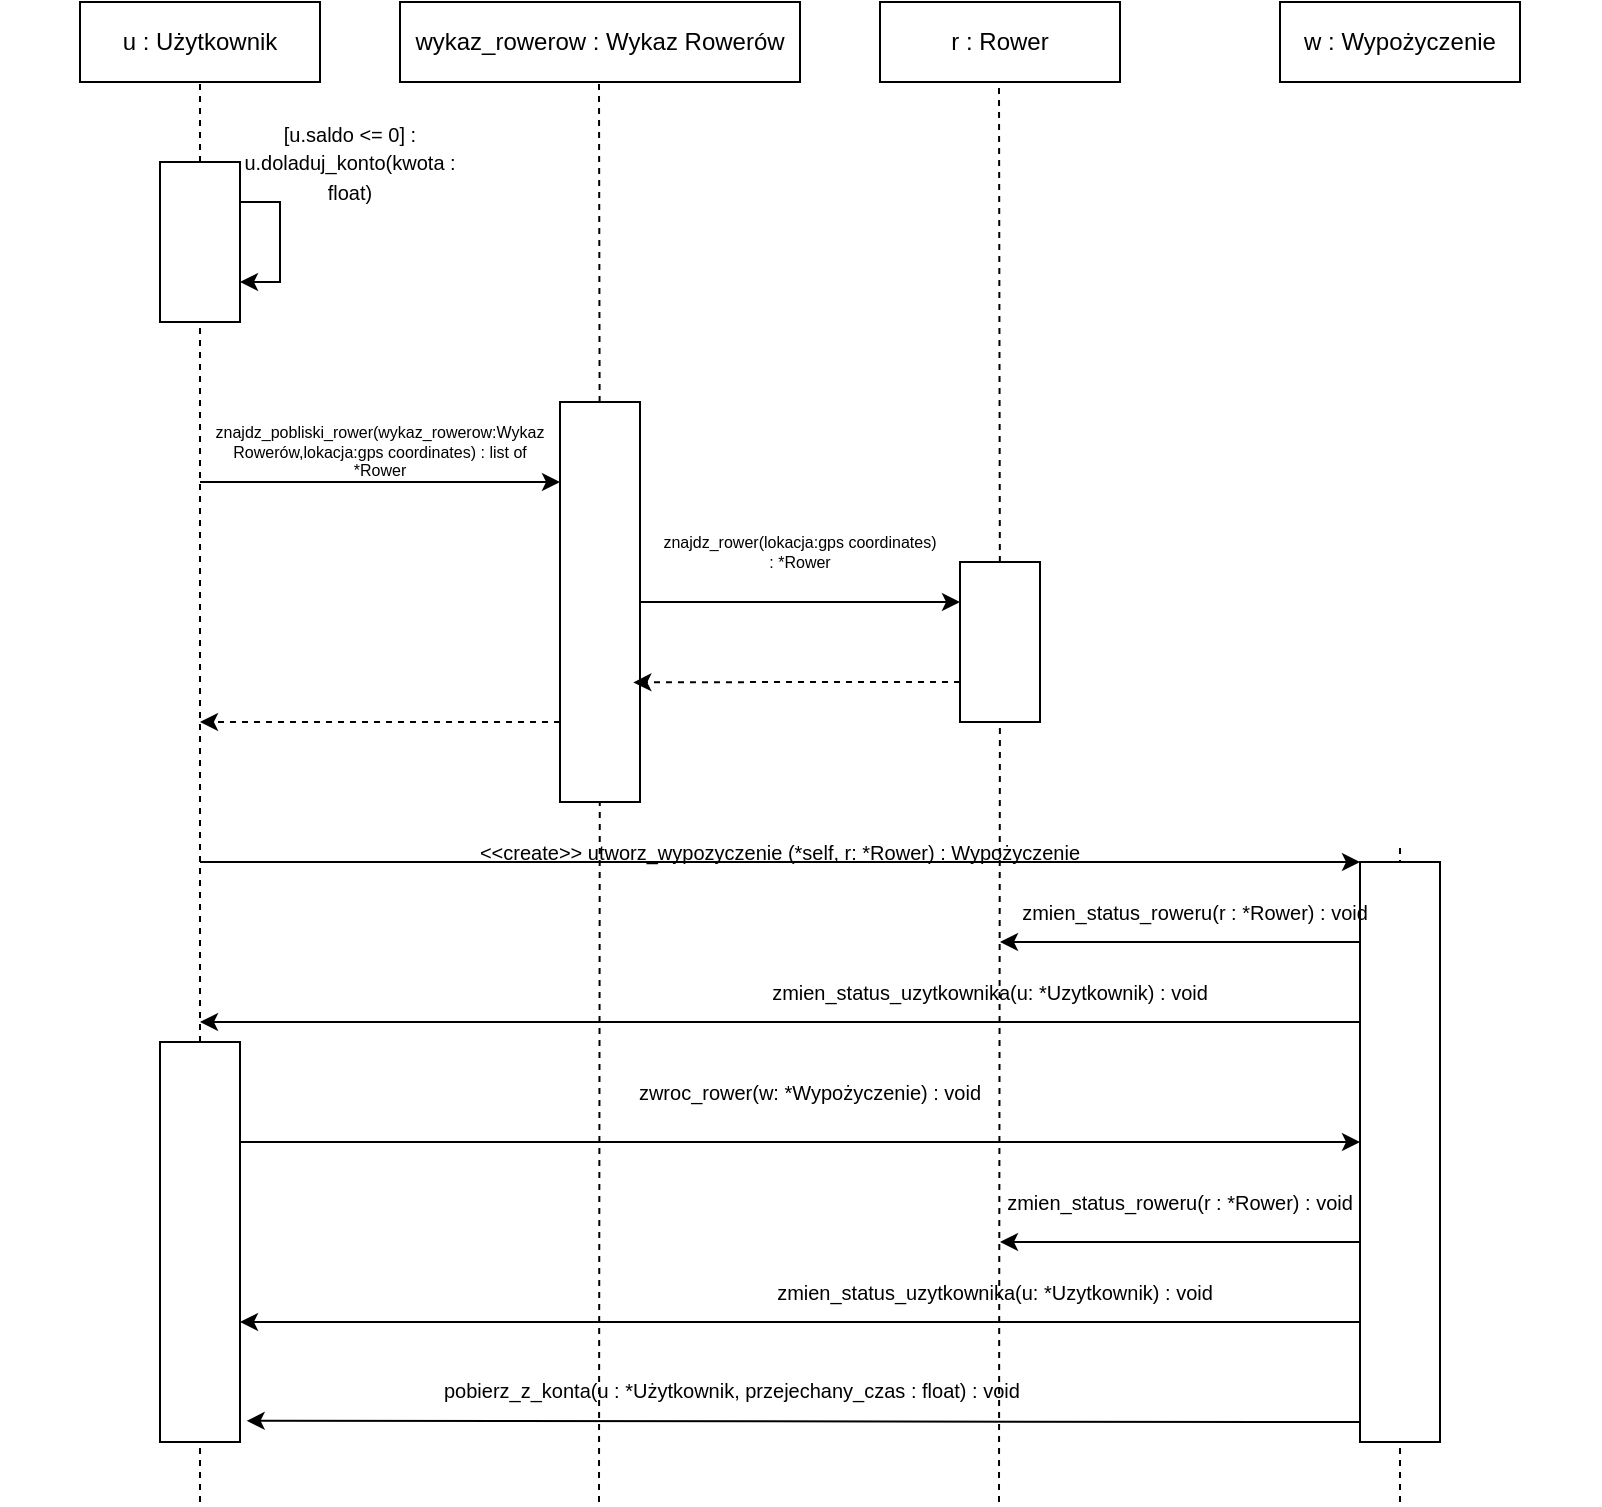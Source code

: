 <mxfile version="26.0.6">
  <diagram name="Page-1" id="w8cEdWqZR_Wx36k4Sc1c">
    <mxGraphModel dx="600" dy="329" grid="1" gridSize="10" guides="1" tooltips="1" connect="1" arrows="1" fold="1" page="1" pageScale="1" pageWidth="827" pageHeight="1169" math="0" shadow="0">
      <root>
        <mxCell id="0" />
        <mxCell id="1" parent="0" />
        <mxCell id="KM6Y3mVUqvjQru7paMrh-1" value="u : Użytkownik" style="text;html=1;align=center;verticalAlign=middle;whiteSpace=wrap;rounded=0;" parent="1" vertex="1">
          <mxGeometry width="200" height="40" as="geometry" />
        </mxCell>
        <mxCell id="KM6Y3mVUqvjQru7paMrh-2" value="wykaz_rowerow : Wykaz Rowerów" style="text;html=1;align=center;verticalAlign=middle;whiteSpace=wrap;rounded=0;" parent="1" vertex="1">
          <mxGeometry x="200" width="200" height="40" as="geometry" />
        </mxCell>
        <mxCell id="KM6Y3mVUqvjQru7paMrh-3" value="r : Rower" style="text;html=1;align=center;verticalAlign=middle;whiteSpace=wrap;rounded=0;" parent="1" vertex="1">
          <mxGeometry x="400" width="200" height="40" as="geometry" />
        </mxCell>
        <mxCell id="KM6Y3mVUqvjQru7paMrh-4" value="w : Wypożyczenie" style="text;html=1;align=center;verticalAlign=middle;whiteSpace=wrap;rounded=0;" parent="1" vertex="1">
          <mxGeometry x="600" width="200" height="40" as="geometry" />
        </mxCell>
        <mxCell id="KM6Y3mVUqvjQru7paMrh-5" value="" style="endArrow=none;dashed=1;html=1;rounded=0;" parent="1" source="KM6Y3mVUqvjQru7paMrh-9" edge="1">
          <mxGeometry width="50" height="50" relative="1" as="geometry">
            <mxPoint x="100" y="750" as="sourcePoint" />
            <mxPoint x="100" y="40" as="targetPoint" />
          </mxGeometry>
        </mxCell>
        <mxCell id="KM6Y3mVUqvjQru7paMrh-6" value="" style="endArrow=none;dashed=1;html=1;rounded=0;" parent="1" source="KM6Y3mVUqvjQru7paMrh-16" edge="1">
          <mxGeometry width="50" height="50" relative="1" as="geometry">
            <mxPoint x="299.5" y="750" as="sourcePoint" />
            <mxPoint x="299.5" y="40" as="targetPoint" />
          </mxGeometry>
        </mxCell>
        <mxCell id="KM6Y3mVUqvjQru7paMrh-7" value="" style="endArrow=none;dashed=1;html=1;rounded=0;" parent="1" source="KM6Y3mVUqvjQru7paMrh-21" edge="1">
          <mxGeometry width="50" height="50" relative="1" as="geometry">
            <mxPoint x="499.5" y="750" as="sourcePoint" />
            <mxPoint x="499.5" y="40" as="targetPoint" />
          </mxGeometry>
        </mxCell>
        <mxCell id="KM6Y3mVUqvjQru7paMrh-8" value="" style="endArrow=none;dashed=1;html=1;rounded=0;" parent="1" source="KM6Y3mVUqvjQru7paMrh-27" edge="1">
          <mxGeometry width="50" height="50" relative="1" as="geometry">
            <mxPoint x="699.83" y="1170" as="sourcePoint" />
            <mxPoint x="699.83" y="460" as="targetPoint" />
          </mxGeometry>
        </mxCell>
        <mxCell id="KM6Y3mVUqvjQru7paMrh-10" value="" style="endArrow=none;dashed=1;html=1;rounded=0;" parent="1" source="KM6Y3mVUqvjQru7paMrh-36" target="KM6Y3mVUqvjQru7paMrh-9" edge="1">
          <mxGeometry width="50" height="50" relative="1" as="geometry">
            <mxPoint x="100" y="750" as="sourcePoint" />
            <mxPoint x="100" y="40" as="targetPoint" />
          </mxGeometry>
        </mxCell>
        <mxCell id="KM6Y3mVUqvjQru7paMrh-9" value="" style="rounded=0;whiteSpace=wrap;html=1;" parent="1" vertex="1">
          <mxGeometry x="80" y="80" width="40" height="80" as="geometry" />
        </mxCell>
        <mxCell id="KM6Y3mVUqvjQru7paMrh-13" style="edgeStyle=orthogonalEdgeStyle;rounded=0;orthogonalLoop=1;jettySize=auto;html=1;exitX=1;exitY=0.25;exitDx=0;exitDy=0;entryX=1;entryY=0.75;entryDx=0;entryDy=0;" parent="1" source="KM6Y3mVUqvjQru7paMrh-9" target="KM6Y3mVUqvjQru7paMrh-9" edge="1">
          <mxGeometry relative="1" as="geometry" />
        </mxCell>
        <mxCell id="KM6Y3mVUqvjQru7paMrh-14" value="&lt;font style=&quot;font-size: 10px;&quot;&gt;[u.saldo &amp;lt;= 0] : u.doladuj_konto(kwota : float) &lt;/font&gt;" style="text;html=1;align=center;verticalAlign=middle;whiteSpace=wrap;rounded=0;" parent="1" vertex="1">
          <mxGeometry x="120" y="60" width="110" height="40" as="geometry" />
        </mxCell>
        <mxCell id="KM6Y3mVUqvjQru7paMrh-17" value="" style="endArrow=none;dashed=1;html=1;rounded=0;" parent="1" target="KM6Y3mVUqvjQru7paMrh-16" edge="1">
          <mxGeometry width="50" height="50" relative="1" as="geometry">
            <mxPoint x="299.5" y="750" as="sourcePoint" />
            <mxPoint x="299.5" y="40" as="targetPoint" />
          </mxGeometry>
        </mxCell>
        <mxCell id="KM6Y3mVUqvjQru7paMrh-23" style="edgeStyle=orthogonalEdgeStyle;rounded=0;orthogonalLoop=1;jettySize=auto;html=1;entryX=0;entryY=0.25;entryDx=0;entryDy=0;" parent="1" source="KM6Y3mVUqvjQru7paMrh-16" target="KM6Y3mVUqvjQru7paMrh-21" edge="1">
          <mxGeometry relative="1" as="geometry" />
        </mxCell>
        <mxCell id="KM6Y3mVUqvjQru7paMrh-16" value="" style="rounded=0;whiteSpace=wrap;html=1;" parent="1" vertex="1">
          <mxGeometry x="280" y="200" width="40" height="200" as="geometry" />
        </mxCell>
        <mxCell id="KM6Y3mVUqvjQru7paMrh-18" value="" style="endArrow=classic;html=1;rounded=0;" parent="1" edge="1">
          <mxGeometry width="50" height="50" relative="1" as="geometry">
            <mxPoint x="100" y="240" as="sourcePoint" />
            <mxPoint x="280" y="240" as="targetPoint" />
          </mxGeometry>
        </mxCell>
        <mxCell id="KM6Y3mVUqvjQru7paMrh-19" value="" style="endArrow=classic;html=1;rounded=0;exitX=0;exitY=0.75;exitDx=0;exitDy=0;dashed=1;" parent="1" edge="1">
          <mxGeometry width="50" height="50" relative="1" as="geometry">
            <mxPoint x="280" y="360.0" as="sourcePoint" />
            <mxPoint x="100" y="360" as="targetPoint" />
          </mxGeometry>
        </mxCell>
        <mxCell id="KM6Y3mVUqvjQru7paMrh-20" value="&lt;font&gt;znajdz_pobliski_rower(wykaz_rowerow:Wykaz Rowerów,lokacja:gps coordinates) : list of *Rower&lt;br&gt;&lt;/font&gt;" style="text;html=1;align=center;verticalAlign=middle;whiteSpace=wrap;rounded=0;fontSize=8;" parent="1" vertex="1">
          <mxGeometry x="110" y="210" width="160" height="30" as="geometry" />
        </mxCell>
        <mxCell id="KM6Y3mVUqvjQru7paMrh-22" value="" style="endArrow=none;dashed=1;html=1;rounded=0;" parent="1" target="KM6Y3mVUqvjQru7paMrh-21" edge="1">
          <mxGeometry width="50" height="50" relative="1" as="geometry">
            <mxPoint x="499.5" y="750" as="sourcePoint" />
            <mxPoint x="499.5" y="40" as="targetPoint" />
          </mxGeometry>
        </mxCell>
        <mxCell id="KM6Y3mVUqvjQru7paMrh-21" value="" style="rounded=0;whiteSpace=wrap;html=1;" parent="1" vertex="1">
          <mxGeometry x="480" y="280" width="40" height="80" as="geometry" />
        </mxCell>
        <mxCell id="KM6Y3mVUqvjQru7paMrh-24" style="edgeStyle=orthogonalEdgeStyle;rounded=0;orthogonalLoop=1;jettySize=auto;html=1;exitX=0;exitY=0.75;exitDx=0;exitDy=0;entryX=0.917;entryY=0.701;entryDx=0;entryDy=0;entryPerimeter=0;dashed=1;" parent="1" source="KM6Y3mVUqvjQru7paMrh-21" target="KM6Y3mVUqvjQru7paMrh-16" edge="1">
          <mxGeometry relative="1" as="geometry" />
        </mxCell>
        <mxCell id="KM6Y3mVUqvjQru7paMrh-25" value="&lt;font&gt;znajdz_rower(lokacja:gps coordinates) : *Rower&lt;br&gt;&lt;/font&gt;" style="text;html=1;align=center;verticalAlign=middle;whiteSpace=wrap;rounded=0;fontSize=8;" parent="1" vertex="1">
          <mxGeometry x="330" y="260" width="140" height="30" as="geometry" />
        </mxCell>
        <mxCell id="KM6Y3mVUqvjQru7paMrh-28" value="" style="endArrow=classic;html=1;rounded=0;entryX=0;entryY=0;entryDx=0;entryDy=0;" parent="1" target="KM6Y3mVUqvjQru7paMrh-27" edge="1">
          <mxGeometry width="50" height="50" relative="1" as="geometry">
            <mxPoint x="100" y="430" as="sourcePoint" />
            <mxPoint x="340" y="380" as="targetPoint" />
          </mxGeometry>
        </mxCell>
        <mxCell id="KM6Y3mVUqvjQru7paMrh-29" value="&amp;lt;&amp;lt;create&amp;gt;&amp;gt; utworz_wypozyczenie (*self, r: *Rower) : Wypożyczenie" style="text;html=1;align=center;verticalAlign=middle;whiteSpace=wrap;rounded=0;fontSize=10;" parent="1" vertex="1">
          <mxGeometry x="110" y="410" width="560" height="30" as="geometry" />
        </mxCell>
        <mxCell id="KM6Y3mVUqvjQru7paMrh-30" value="" style="endArrow=none;dashed=1;html=1;rounded=0;" parent="1" edge="1">
          <mxGeometry width="50" height="50" relative="1" as="geometry">
            <mxPoint x="700" y="750" as="sourcePoint" />
            <mxPoint x="700" y="420" as="targetPoint" />
          </mxGeometry>
        </mxCell>
        <mxCell id="KM6Y3mVUqvjQru7paMrh-27" value="" style="rounded=0;whiteSpace=wrap;html=1;" parent="1" vertex="1">
          <mxGeometry x="680" y="430" width="40" height="290" as="geometry" />
        </mxCell>
        <mxCell id="KM6Y3mVUqvjQru7paMrh-31" value="" style="endArrow=classic;html=1;rounded=0;exitX=0;exitY=0.5;exitDx=0;exitDy=0;" parent="1" edge="1">
          <mxGeometry width="50" height="50" relative="1" as="geometry">
            <mxPoint x="680" y="470" as="sourcePoint" />
            <mxPoint x="500" y="470" as="targetPoint" />
          </mxGeometry>
        </mxCell>
        <mxCell id="KM6Y3mVUqvjQru7paMrh-32" value="" style="endArrow=classic;html=1;rounded=0;" parent="1" edge="1">
          <mxGeometry width="50" height="50" relative="1" as="geometry">
            <mxPoint x="680" y="510" as="sourcePoint" />
            <mxPoint x="100" y="510" as="targetPoint" />
          </mxGeometry>
        </mxCell>
        <mxCell id="KM6Y3mVUqvjQru7paMrh-33" value="zmien_status_roweru(r : *Rower) : void" style="text;html=1;align=center;verticalAlign=middle;whiteSpace=wrap;rounded=0;fontSize=10;" parent="1" vertex="1">
          <mxGeometry x="510" y="440" width="175" height="30" as="geometry" />
        </mxCell>
        <mxCell id="KM6Y3mVUqvjQru7paMrh-35" value="zmien_status_uzytkownika(u: *Uzytkownik) : void" style="text;html=1;align=center;verticalAlign=middle;whiteSpace=wrap;rounded=0;fontSize=10;" parent="1" vertex="1">
          <mxGeometry x="310" y="480" width="370" height="30" as="geometry" />
        </mxCell>
        <mxCell id="KM6Y3mVUqvjQru7paMrh-37" value="" style="endArrow=none;dashed=1;html=1;rounded=0;" parent="1" target="KM6Y3mVUqvjQru7paMrh-36" edge="1">
          <mxGeometry width="50" height="50" relative="1" as="geometry">
            <mxPoint x="100" y="750" as="sourcePoint" />
            <mxPoint x="100" y="160" as="targetPoint" />
          </mxGeometry>
        </mxCell>
        <mxCell id="KM6Y3mVUqvjQru7paMrh-36" value="" style="rounded=0;whiteSpace=wrap;html=1;" parent="1" vertex="1">
          <mxGeometry x="80" y="520" width="40" height="200" as="geometry" />
        </mxCell>
        <mxCell id="KM6Y3mVUqvjQru7paMrh-38" value="" style="endArrow=classic;html=1;rounded=0;" parent="1" edge="1">
          <mxGeometry width="50" height="50" relative="1" as="geometry">
            <mxPoint x="120" y="570" as="sourcePoint" />
            <mxPoint x="680" y="570" as="targetPoint" />
          </mxGeometry>
        </mxCell>
        <mxCell id="KM6Y3mVUqvjQru7paMrh-40" value="zwroc_rower(w: *Wypożyczenie) : void" style="text;html=1;align=center;verticalAlign=middle;whiteSpace=wrap;rounded=0;fontSize=10;" parent="1" vertex="1">
          <mxGeometry x="125" y="530" width="560" height="30" as="geometry" />
        </mxCell>
        <mxCell id="KM6Y3mVUqvjQru7paMrh-42" value="" style="endArrow=classic;html=1;rounded=0;" parent="1" edge="1">
          <mxGeometry width="50" height="50" relative="1" as="geometry">
            <mxPoint x="680" y="620" as="sourcePoint" />
            <mxPoint x="500" y="620" as="targetPoint" />
          </mxGeometry>
        </mxCell>
        <mxCell id="KM6Y3mVUqvjQru7paMrh-43" value="zmien_status_roweru(r : *Rower) : void" style="text;html=1;align=center;verticalAlign=middle;whiteSpace=wrap;rounded=0;fontSize=10;" parent="1" vertex="1">
          <mxGeometry x="500" y="585" width="180" height="30" as="geometry" />
        </mxCell>
        <mxCell id="KM6Y3mVUqvjQru7paMrh-44" value="" style="endArrow=classic;html=1;rounded=0;exitX=1;exitY=1;exitDx=0;exitDy=0;" parent="1" source="KM6Y3mVUqvjQru7paMrh-45" edge="1">
          <mxGeometry width="50" height="50" relative="1" as="geometry">
            <mxPoint x="685" y="660" as="sourcePoint" />
            <mxPoint x="120" y="660" as="targetPoint" />
          </mxGeometry>
        </mxCell>
        <mxCell id="KM6Y3mVUqvjQru7paMrh-45" value="zmien_status_uzytkownika(u: *Uzytkownik) : void" style="text;html=1;align=center;verticalAlign=middle;whiteSpace=wrap;rounded=0;fontSize=10;" parent="1" vertex="1">
          <mxGeometry x="315" y="630" width="365" height="30" as="geometry" />
        </mxCell>
        <mxCell id="KM6Y3mVUqvjQru7paMrh-46" value="" style="endArrow=classic;html=1;rounded=0;entryX=1.083;entryY=0.947;entryDx=0;entryDy=0;entryPerimeter=0;" parent="1" target="KM6Y3mVUqvjQru7paMrh-36" edge="1">
          <mxGeometry width="50" height="50" relative="1" as="geometry">
            <mxPoint x="680" y="710" as="sourcePoint" />
            <mxPoint x="430" y="560" as="targetPoint" />
          </mxGeometry>
        </mxCell>
        <mxCell id="KM6Y3mVUqvjQru7paMrh-47" value="&lt;font style=&quot;font-size: 10px;&quot;&gt;pobierz_z_konta(u : *Użytkownik, przejechany_czas : float) : void&lt;/font&gt;" style="text;whiteSpace=wrap;html=1;" parent="1" vertex="1">
          <mxGeometry x="220" y="680" width="420" height="30" as="geometry" />
        </mxCell>
        <mxCell id="MQW64t8T-3jXfCmt0Htt-1" value="" style="rounded=0;whiteSpace=wrap;html=1;fillColor=none;" vertex="1" parent="1">
          <mxGeometry x="40" width="120" height="40" as="geometry" />
        </mxCell>
        <mxCell id="MQW64t8T-3jXfCmt0Htt-2" value="" style="rounded=0;whiteSpace=wrap;html=1;fillColor=none;" vertex="1" parent="1">
          <mxGeometry x="200" width="200" height="40" as="geometry" />
        </mxCell>
        <mxCell id="MQW64t8T-3jXfCmt0Htt-3" value="" style="rounded=0;whiteSpace=wrap;html=1;fillColor=none;" vertex="1" parent="1">
          <mxGeometry x="440" width="120" height="40" as="geometry" />
        </mxCell>
        <mxCell id="MQW64t8T-3jXfCmt0Htt-4" value="" style="rounded=0;whiteSpace=wrap;html=1;fillColor=none;" vertex="1" parent="1">
          <mxGeometry x="640" width="120" height="40" as="geometry" />
        </mxCell>
      </root>
    </mxGraphModel>
  </diagram>
</mxfile>
